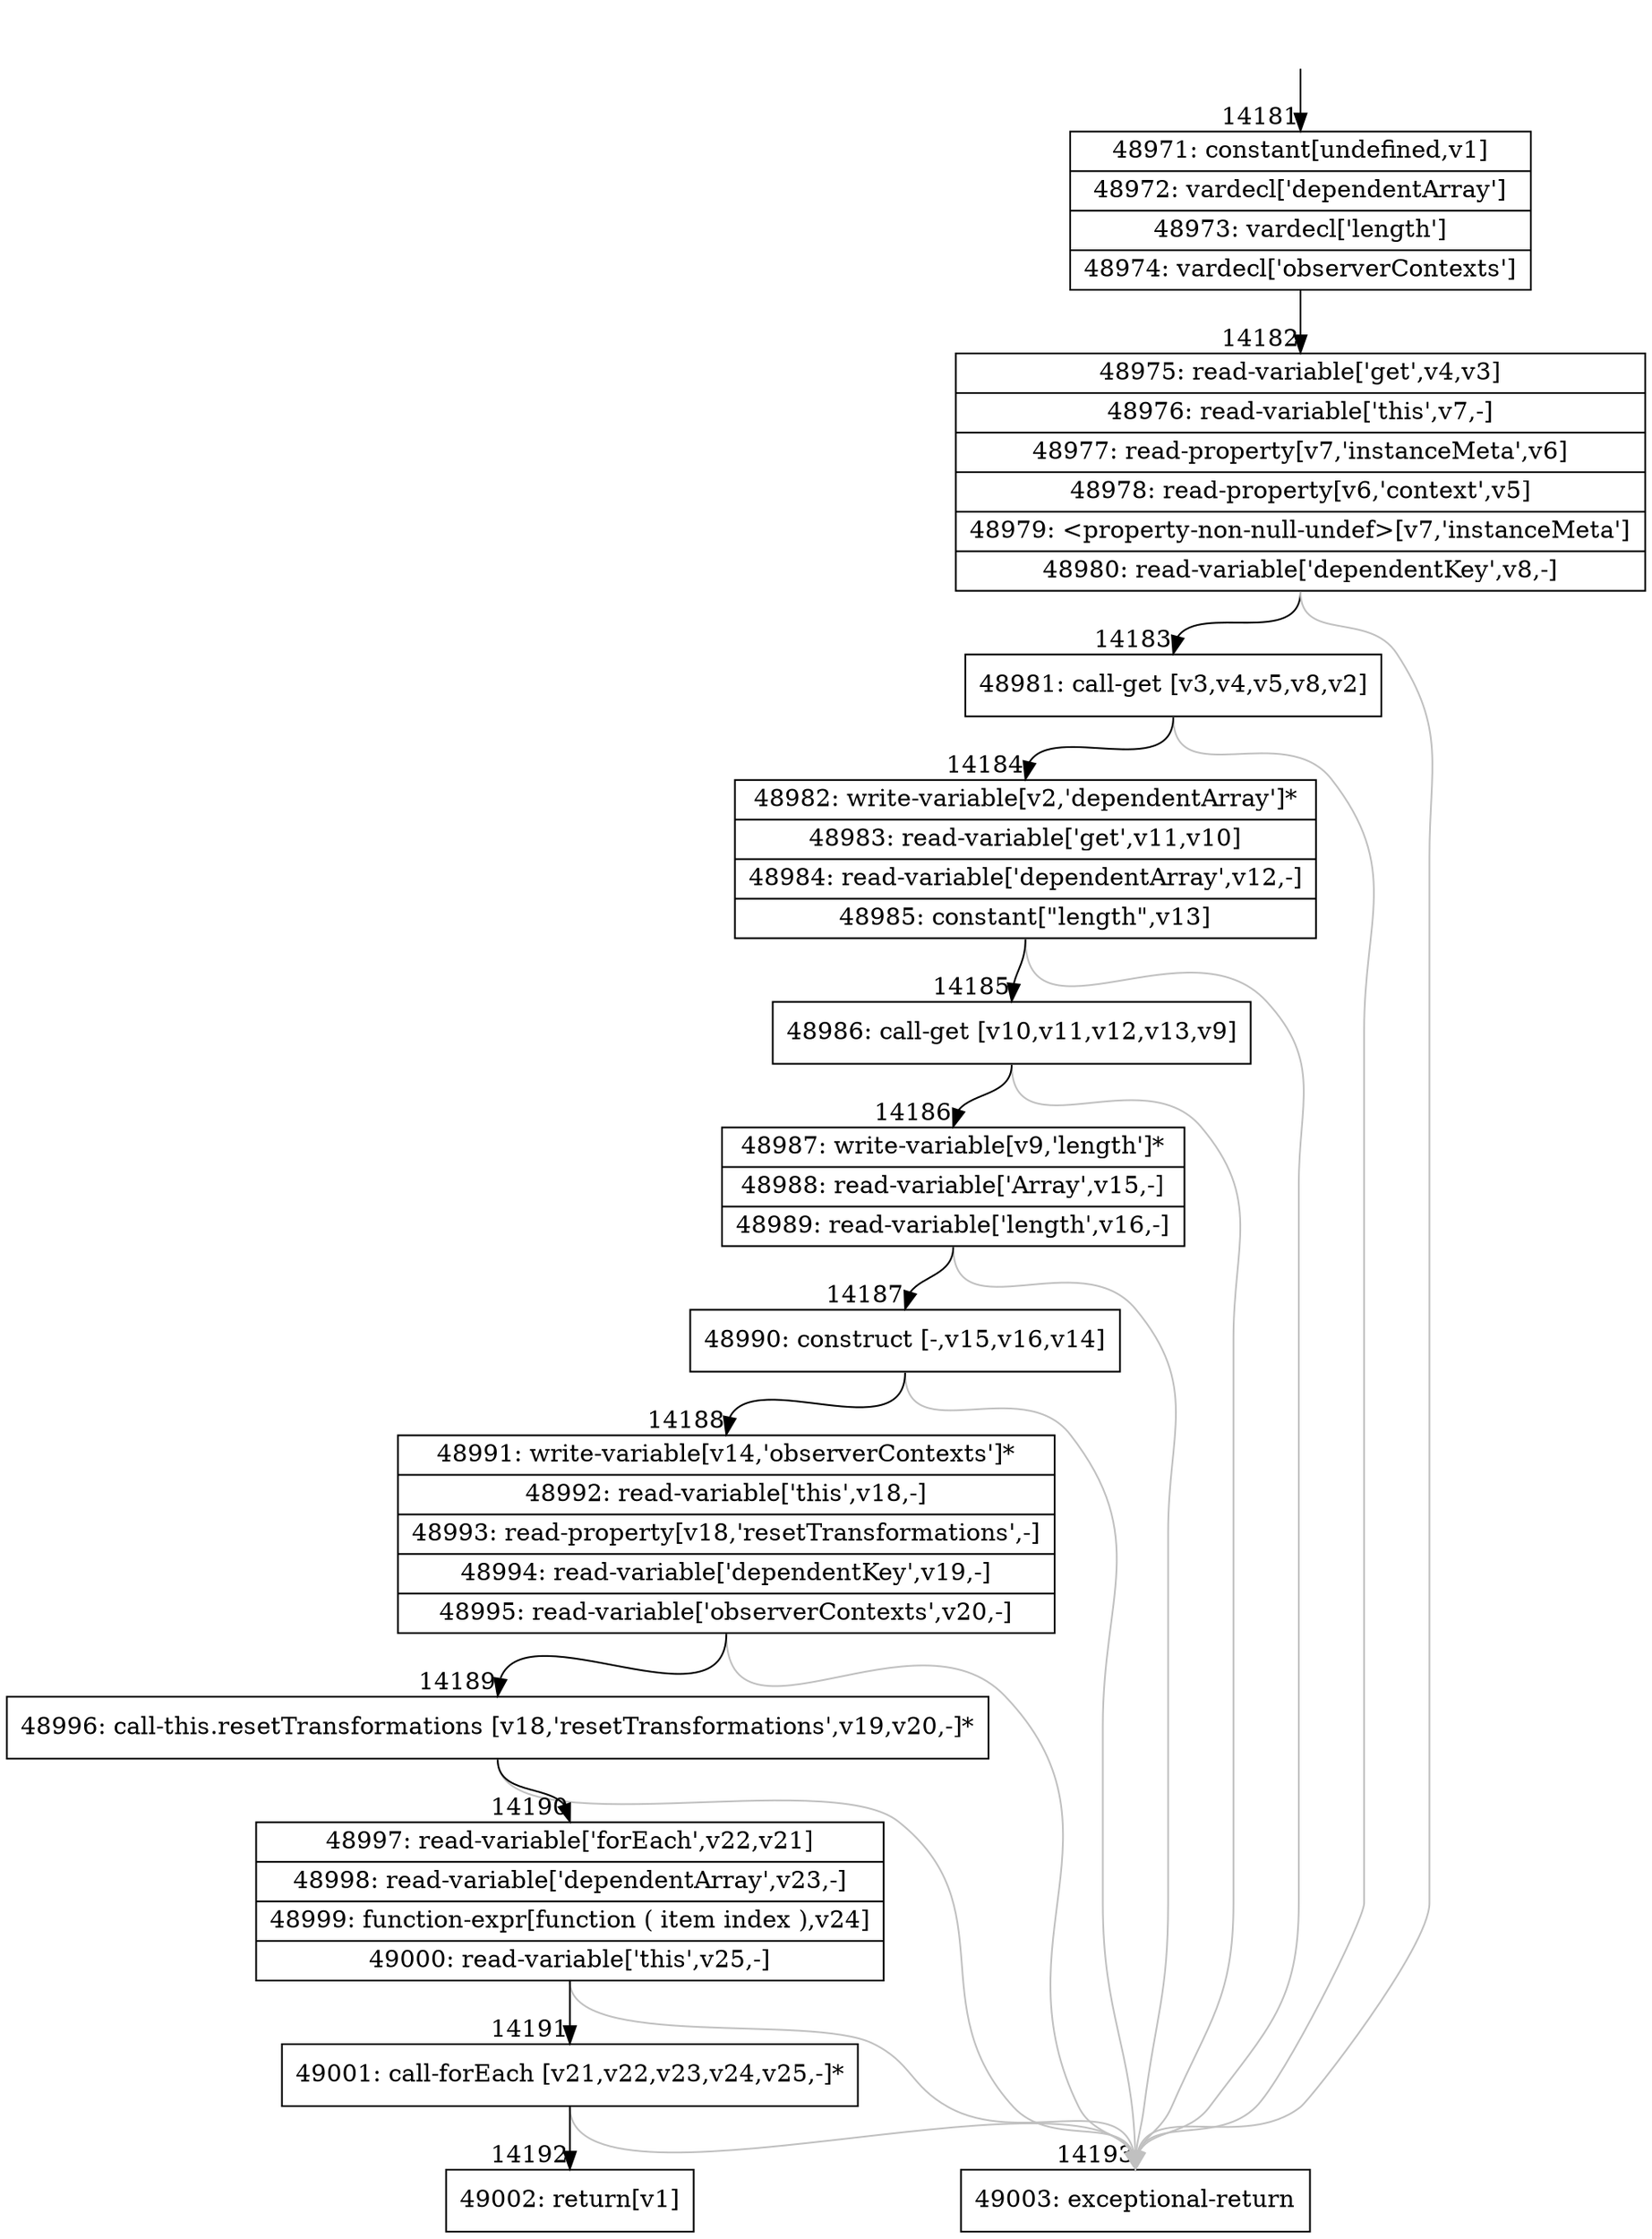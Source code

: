 digraph {
rankdir="TD"
BB_entry1176[shape=none,label=""];
BB_entry1176 -> BB14181 [tailport=s, headport=n, headlabel="    14181"]
BB14181 [shape=record label="{48971: constant[undefined,v1]|48972: vardecl['dependentArray']|48973: vardecl['length']|48974: vardecl['observerContexts']}" ] 
BB14181 -> BB14182 [tailport=s, headport=n, headlabel="      14182"]
BB14182 [shape=record label="{48975: read-variable['get',v4,v3]|48976: read-variable['this',v7,-]|48977: read-property[v7,'instanceMeta',v6]|48978: read-property[v6,'context',v5]|48979: \<property-non-null-undef\>[v7,'instanceMeta']|48980: read-variable['dependentKey',v8,-]}" ] 
BB14182 -> BB14183 [tailport=s, headport=n, headlabel="      14183"]
BB14182 -> BB14193 [tailport=s, headport=n, color=gray, headlabel="      14193"]
BB14183 [shape=record label="{48981: call-get [v3,v4,v5,v8,v2]}" ] 
BB14183 -> BB14184 [tailport=s, headport=n, headlabel="      14184"]
BB14183 -> BB14193 [tailport=s, headport=n, color=gray]
BB14184 [shape=record label="{48982: write-variable[v2,'dependentArray']*|48983: read-variable['get',v11,v10]|48984: read-variable['dependentArray',v12,-]|48985: constant[\"length\",v13]}" ] 
BB14184 -> BB14185 [tailport=s, headport=n, headlabel="      14185"]
BB14184 -> BB14193 [tailport=s, headport=n, color=gray]
BB14185 [shape=record label="{48986: call-get [v10,v11,v12,v13,v9]}" ] 
BB14185 -> BB14186 [tailport=s, headport=n, headlabel="      14186"]
BB14185 -> BB14193 [tailport=s, headport=n, color=gray]
BB14186 [shape=record label="{48987: write-variable[v9,'length']*|48988: read-variable['Array',v15,-]|48989: read-variable['length',v16,-]}" ] 
BB14186 -> BB14187 [tailport=s, headport=n, headlabel="      14187"]
BB14186 -> BB14193 [tailport=s, headport=n, color=gray]
BB14187 [shape=record label="{48990: construct [-,v15,v16,v14]}" ] 
BB14187 -> BB14188 [tailport=s, headport=n, headlabel="      14188"]
BB14187 -> BB14193 [tailport=s, headport=n, color=gray]
BB14188 [shape=record label="{48991: write-variable[v14,'observerContexts']*|48992: read-variable['this',v18,-]|48993: read-property[v18,'resetTransformations',-]|48994: read-variable['dependentKey',v19,-]|48995: read-variable['observerContexts',v20,-]}" ] 
BB14188 -> BB14189 [tailport=s, headport=n, headlabel="      14189"]
BB14188 -> BB14193 [tailport=s, headport=n, color=gray]
BB14189 [shape=record label="{48996: call-this.resetTransformations [v18,'resetTransformations',v19,v20,-]*}" ] 
BB14189 -> BB14190 [tailport=s, headport=n, headlabel="      14190"]
BB14189 -> BB14193 [tailport=s, headport=n, color=gray]
BB14190 [shape=record label="{48997: read-variable['forEach',v22,v21]|48998: read-variable['dependentArray',v23,-]|48999: function-expr[function ( item index ),v24]|49000: read-variable['this',v25,-]}" ] 
BB14190 -> BB14191 [tailport=s, headport=n, headlabel="      14191"]
BB14190 -> BB14193 [tailport=s, headport=n, color=gray]
BB14191 [shape=record label="{49001: call-forEach [v21,v22,v23,v24,v25,-]*}" ] 
BB14191 -> BB14192 [tailport=s, headport=n, headlabel="      14192"]
BB14191 -> BB14193 [tailport=s, headport=n, color=gray]
BB14192 [shape=record label="{49002: return[v1]}" ] 
BB14193 [shape=record label="{49003: exceptional-return}" ] 
//#$~ 26328
}
